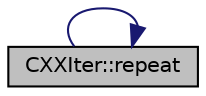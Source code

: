digraph "CXXIter::repeat"
{
 // INTERACTIVE_SVG=YES
 // LATEX_PDF_SIZE
  bgcolor="transparent";
  edge [fontname="Helvetica",fontsize="10",labelfontname="Helvetica",labelfontsize="10"];
  node [fontname="Helvetica",fontsize="10",shape=record];
  rankdir="LR";
  Node1 [label="CXXIter::repeat",height=0.2,width=0.4,color="black", fillcolor="grey75", style="filled", fontcolor="black",tooltip="Construct a CXXIter iterator, by repeating the given item cnt times."];
  Node1 -> Node1 [color="midnightblue",fontsize="10",style="solid",fontname="Helvetica"];
}
